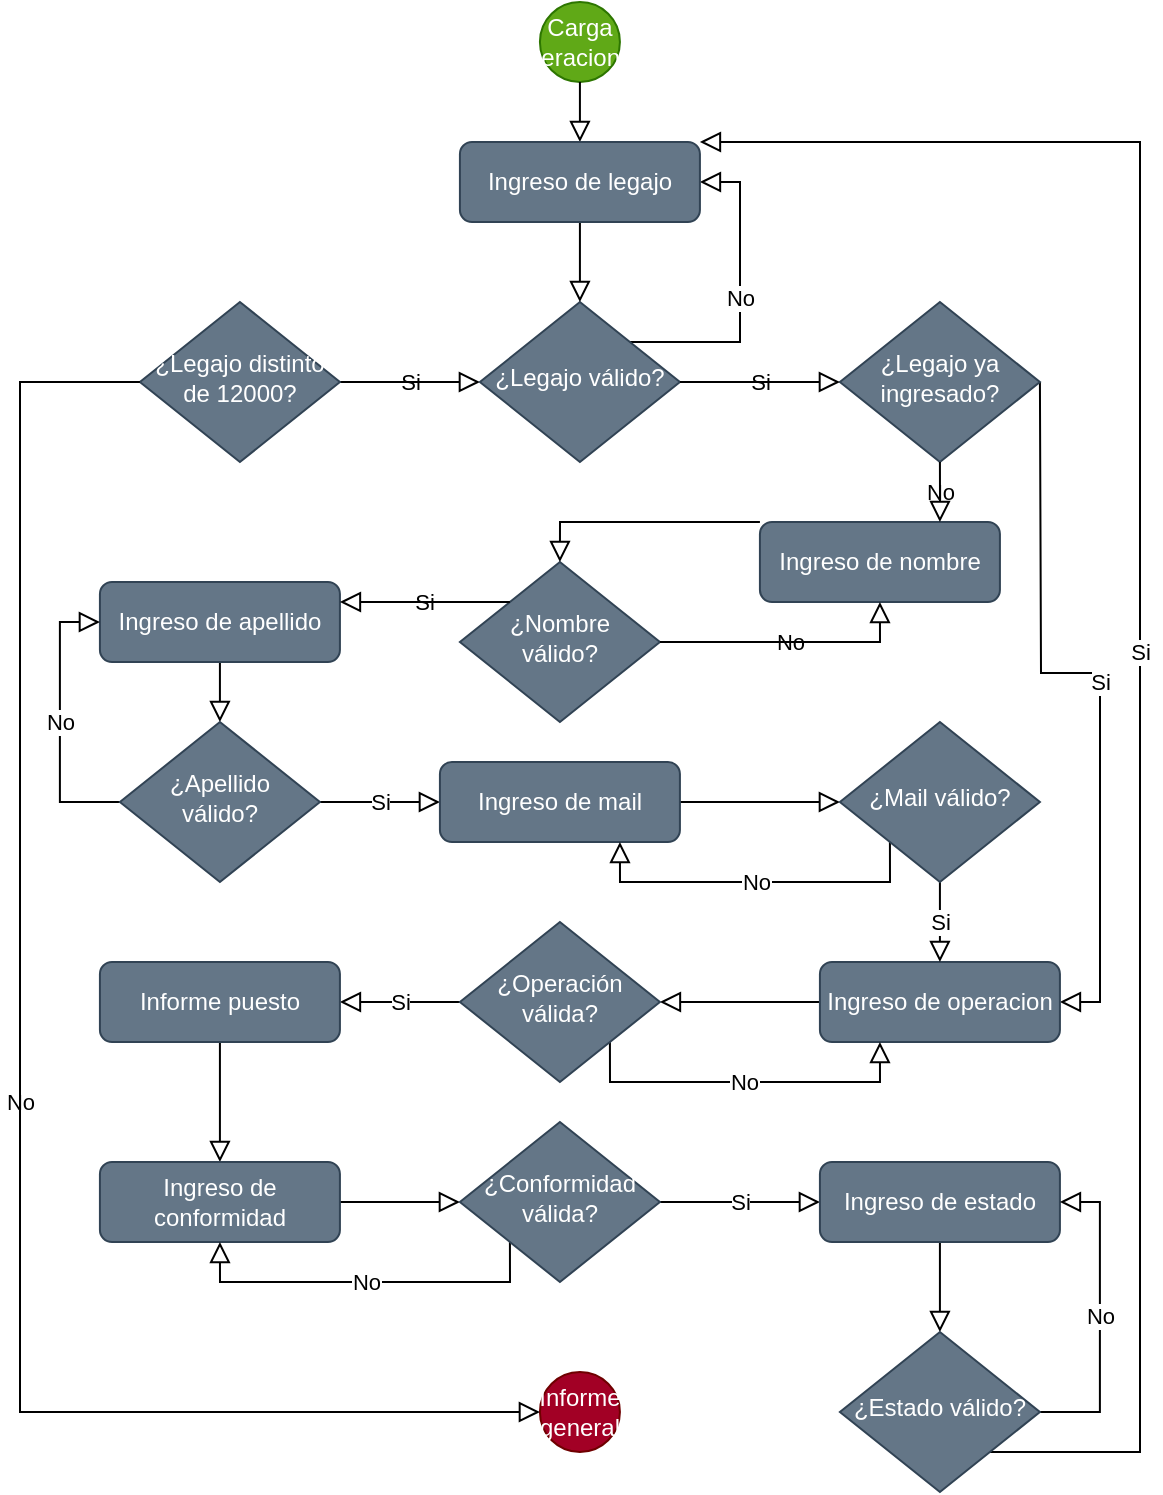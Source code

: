 <mxfile version="24.7.8">
  <diagram id="C5RBs43oDa-KdzZeNtuy" name="Page-1">
    <mxGraphModel dx="1122" dy="698" grid="1" gridSize="10" guides="1" tooltips="1" connect="1" arrows="1" fold="1" page="1" pageScale="1" pageWidth="827" pageHeight="1169" math="0" shadow="0">
      <root>
        <mxCell id="WIyWlLk6GJQsqaUBKTNV-0" />
        <mxCell id="WIyWlLk6GJQsqaUBKTNV-1" parent="WIyWlLk6GJQsqaUBKTNV-0" />
        <mxCell id="WIyWlLk6GJQsqaUBKTNV-2" value="Si" style="rounded=0;html=1;jettySize=auto;orthogonalLoop=1;fontSize=11;endArrow=block;endFill=0;endSize=8;strokeWidth=1;shadow=0;labelBackgroundColor=none;edgeStyle=orthogonalEdgeStyle;" parent="WIyWlLk6GJQsqaUBKTNV-1" edge="1">
          <mxGeometry x="0.006" relative="1" as="geometry">
            <mxPoint x="379.96" y="190" as="sourcePoint" />
            <mxPoint x="449.96" y="190" as="targetPoint" />
            <mxPoint as="offset" />
          </mxGeometry>
        </mxCell>
        <mxCell id="K89lKKA3gyO2oekOYoo0-77" value="No" style="edgeStyle=orthogonalEdgeStyle;rounded=0;orthogonalLoop=1;jettySize=auto;html=1;exitX=1;exitY=0;exitDx=0;exitDy=0;entryX=1;entryY=0.5;entryDx=0;entryDy=0;endSize=8;endArrow=block;endFill=0;" edge="1" parent="WIyWlLk6GJQsqaUBKTNV-1" source="WIyWlLk6GJQsqaUBKTNV-6" target="K89lKKA3gyO2oekOYoo0-72">
          <mxGeometry relative="1" as="geometry">
            <Array as="points">
              <mxPoint x="580" y="170" />
              <mxPoint x="580" y="90" />
            </Array>
          </mxGeometry>
        </mxCell>
        <mxCell id="WIyWlLk6GJQsqaUBKTNV-6" value="&lt;font style=&quot;font-size: 12px;&quot;&gt;¿Legajo válido?&lt;/font&gt;" style="rhombus;whiteSpace=wrap;html=1;shadow=0;fontFamily=Helvetica;fontSize=12;align=center;strokeWidth=1;spacing=6;spacingTop=-4;fillColor=#647687;strokeColor=#314354;fontColor=#ffffff;" parent="WIyWlLk6GJQsqaUBKTNV-1" vertex="1">
          <mxGeometry x="449.96" y="150" width="100" height="80" as="geometry" />
        </mxCell>
        <mxCell id="K89lKKA3gyO2oekOYoo0-0" value="Carga operaciones" style="ellipse;whiteSpace=wrap;html=1;aspect=fixed;fillColor=#60a917;fontColor=#ffffff;strokeColor=#2D7600;" vertex="1" parent="WIyWlLk6GJQsqaUBKTNV-1">
          <mxGeometry x="479.96" width="40" height="40" as="geometry" />
        </mxCell>
        <mxCell id="K89lKKA3gyO2oekOYoo0-2" value="Informe general" style="ellipse;whiteSpace=wrap;html=1;aspect=fixed;fillColor=#a20025;fontColor=#ffffff;strokeColor=#6F0000;" vertex="1" parent="WIyWlLk6GJQsqaUBKTNV-1">
          <mxGeometry x="479.96" y="685" width="40" height="40" as="geometry" />
        </mxCell>
        <mxCell id="K89lKKA3gyO2oekOYoo0-10" value="" style="rounded=0;html=1;jettySize=auto;orthogonalLoop=1;fontSize=11;endArrow=block;endFill=0;endSize=8;strokeWidth=1;shadow=0;labelBackgroundColor=none;edgeStyle=orthogonalEdgeStyle;exitX=0.5;exitY=1;exitDx=0;exitDy=0;entryX=0.5;entryY=0;entryDx=0;entryDy=0;" edge="1" parent="WIyWlLk6GJQsqaUBKTNV-1" source="K89lKKA3gyO2oekOYoo0-0" target="K89lKKA3gyO2oekOYoo0-72">
          <mxGeometry relative="1" as="geometry">
            <mxPoint x="424" y="320" as="sourcePoint" />
            <mxPoint x="424" y="360" as="targetPoint" />
          </mxGeometry>
        </mxCell>
        <mxCell id="K89lKKA3gyO2oekOYoo0-52" value="Si" style="edgeStyle=orthogonalEdgeStyle;rounded=0;orthogonalLoop=1;jettySize=auto;html=1;exitX=1;exitY=0.5;exitDx=0;exitDy=0;entryX=1;entryY=0.5;entryDx=0;entryDy=0;endSize=8;endArrow=block;endFill=0;" edge="1" parent="WIyWlLk6GJQsqaUBKTNV-1" target="K89lKKA3gyO2oekOYoo0-47">
          <mxGeometry relative="1" as="geometry">
            <mxPoint x="729.96" y="190" as="sourcePoint" />
          </mxGeometry>
        </mxCell>
        <mxCell id="K89lKKA3gyO2oekOYoo0-31" value="&lt;font style=&quot;font-size: 12px;&quot;&gt;¿Legajo ya ingresado?&lt;/font&gt;" style="rhombus;whiteSpace=wrap;html=1;shadow=0;fontFamily=Helvetica;fontSize=12;align=center;strokeWidth=1;spacing=6;spacingTop=-4;fillColor=#647687;strokeColor=#314354;fontColor=#ffffff;" vertex="1" parent="WIyWlLk6GJQsqaUBKTNV-1">
          <mxGeometry x="629.96" y="150" width="100" height="80" as="geometry" />
        </mxCell>
        <mxCell id="K89lKKA3gyO2oekOYoo0-33" value="Si" style="rounded=0;html=1;jettySize=auto;orthogonalLoop=1;fontSize=11;endArrow=block;endFill=0;endSize=8;strokeWidth=1;shadow=0;labelBackgroundColor=none;edgeStyle=orthogonalEdgeStyle;exitX=1;exitY=0.5;exitDx=0;exitDy=0;entryX=0;entryY=0.5;entryDx=0;entryDy=0;" edge="1" parent="WIyWlLk6GJQsqaUBKTNV-1">
          <mxGeometry relative="1" as="geometry">
            <mxPoint x="549.96" y="190" as="sourcePoint" />
            <mxPoint x="629.96" y="190" as="targetPoint" />
          </mxGeometry>
        </mxCell>
        <mxCell id="K89lKKA3gyO2oekOYoo0-34" value="I&lt;span style=&quot;background-color: initial;&quot;&gt;ngreso de nombre&lt;/span&gt;" style="rounded=1;whiteSpace=wrap;html=1;fontSize=12;glass=0;strokeWidth=1;shadow=0;fillColor=#647687;strokeColor=#314354;fontColor=#ffffff;" vertex="1" parent="WIyWlLk6GJQsqaUBKTNV-1">
          <mxGeometry x="589.96" y="260" width="120" height="40" as="geometry" />
        </mxCell>
        <mxCell id="K89lKKA3gyO2oekOYoo0-35" value="No" style="rounded=0;html=1;jettySize=auto;orthogonalLoop=1;fontSize=11;endArrow=block;endFill=0;endSize=8;strokeWidth=1;shadow=0;labelBackgroundColor=none;edgeStyle=orthogonalEdgeStyle;exitX=0.5;exitY=1;exitDx=0;exitDy=0;entryX=0.75;entryY=0;entryDx=0;entryDy=0;" edge="1" parent="WIyWlLk6GJQsqaUBKTNV-1" target="K89lKKA3gyO2oekOYoo0-34">
          <mxGeometry relative="1" as="geometry">
            <mxPoint x="679.96" y="230" as="sourcePoint" />
            <mxPoint x="254.91" y="260" as="targetPoint" />
            <Array as="points">
              <mxPoint x="679.96" y="250" />
              <mxPoint x="679.96" y="250" />
            </Array>
          </mxGeometry>
        </mxCell>
        <mxCell id="K89lKKA3gyO2oekOYoo0-36" value="&lt;font style=&quot;font-size: 12px;&quot;&gt;¿Nombre válido?&lt;/font&gt;" style="rhombus;whiteSpace=wrap;html=1;shadow=0;fontFamily=Helvetica;fontSize=12;align=center;strokeWidth=1;spacing=6;spacingTop=-4;fillColor=#647687;strokeColor=#314354;fontColor=#ffffff;" vertex="1" parent="WIyWlLk6GJQsqaUBKTNV-1">
          <mxGeometry x="439.96" y="280" width="100" height="80" as="geometry" />
        </mxCell>
        <mxCell id="K89lKKA3gyO2oekOYoo0-37" value="" style="rounded=0;html=1;jettySize=auto;orthogonalLoop=1;fontSize=11;endArrow=block;endFill=0;endSize=8;strokeWidth=1;shadow=0;labelBackgroundColor=none;edgeStyle=orthogonalEdgeStyle;exitX=0;exitY=0;exitDx=0;exitDy=0;entryX=0.5;entryY=0;entryDx=0;entryDy=0;" edge="1" parent="WIyWlLk6GJQsqaUBKTNV-1" source="K89lKKA3gyO2oekOYoo0-34" target="K89lKKA3gyO2oekOYoo0-36">
          <mxGeometry x="0.011" relative="1" as="geometry">
            <mxPoint x="459.96" y="320" as="sourcePoint" />
            <mxPoint x="349.96" y="320" as="targetPoint" />
            <Array as="points">
              <mxPoint x="489.96" y="260" />
            </Array>
            <mxPoint as="offset" />
          </mxGeometry>
        </mxCell>
        <mxCell id="K89lKKA3gyO2oekOYoo0-38" value="No" style="rounded=0;html=1;jettySize=auto;orthogonalLoop=1;fontSize=11;endArrow=block;endFill=0;endSize=8;strokeWidth=1;shadow=0;labelBackgroundColor=none;edgeStyle=orthogonalEdgeStyle;exitX=1;exitY=0.5;exitDx=0;exitDy=0;entryX=0.5;entryY=1;entryDx=0;entryDy=0;" edge="1" parent="WIyWlLk6GJQsqaUBKTNV-1" source="K89lKKA3gyO2oekOYoo0-36" target="K89lKKA3gyO2oekOYoo0-34">
          <mxGeometry x="0.011" relative="1" as="geometry">
            <mxPoint x="289.96" y="340" as="sourcePoint" />
            <mxPoint x="289.96" y="390" as="targetPoint" />
            <Array as="points" />
            <mxPoint as="offset" />
          </mxGeometry>
        </mxCell>
        <mxCell id="K89lKKA3gyO2oekOYoo0-43" style="edgeStyle=orthogonalEdgeStyle;rounded=0;orthogonalLoop=1;jettySize=auto;html=1;exitX=0.5;exitY=1;exitDx=0;exitDy=0;entryX=0.5;entryY=0;entryDx=0;entryDy=0;endArrow=block;endFill=0;endSize=8;" edge="1" parent="WIyWlLk6GJQsqaUBKTNV-1" source="K89lKKA3gyO2oekOYoo0-39" target="K89lKKA3gyO2oekOYoo0-42">
          <mxGeometry relative="1" as="geometry" />
        </mxCell>
        <mxCell id="K89lKKA3gyO2oekOYoo0-39" value="I&lt;span style=&quot;background-color: initial;&quot;&gt;ngreso de apellido&lt;/span&gt;" style="rounded=1;whiteSpace=wrap;html=1;fontSize=12;glass=0;strokeWidth=1;shadow=0;fillColor=#647687;strokeColor=#314354;fontColor=#ffffff;" vertex="1" parent="WIyWlLk6GJQsqaUBKTNV-1">
          <mxGeometry x="259.96" y="290" width="120" height="40" as="geometry" />
        </mxCell>
        <mxCell id="K89lKKA3gyO2oekOYoo0-41" value="Si" style="rounded=0;html=1;jettySize=auto;orthogonalLoop=1;fontSize=11;endArrow=block;endFill=0;endSize=8;strokeWidth=1;shadow=0;labelBackgroundColor=none;edgeStyle=orthogonalEdgeStyle;exitX=0;exitY=0;exitDx=0;exitDy=0;entryX=1;entryY=0.25;entryDx=0;entryDy=0;" edge="1" parent="WIyWlLk6GJQsqaUBKTNV-1" source="K89lKKA3gyO2oekOYoo0-36" target="K89lKKA3gyO2oekOYoo0-39">
          <mxGeometry x="0.011" relative="1" as="geometry">
            <mxPoint x="289.96" y="340" as="sourcePoint" />
            <mxPoint x="289.96" y="390" as="targetPoint" />
            <Array as="points">
              <mxPoint x="419.96" y="300" />
              <mxPoint x="419.96" y="300" />
            </Array>
            <mxPoint as="offset" />
          </mxGeometry>
        </mxCell>
        <mxCell id="K89lKKA3gyO2oekOYoo0-44" value="No" style="edgeStyle=orthogonalEdgeStyle;rounded=0;orthogonalLoop=1;jettySize=auto;html=1;exitX=0;exitY=0.5;exitDx=0;exitDy=0;entryX=0;entryY=0.5;entryDx=0;entryDy=0;endArrow=block;endFill=0;endSize=8;" edge="1" parent="WIyWlLk6GJQsqaUBKTNV-1" source="K89lKKA3gyO2oekOYoo0-42" target="K89lKKA3gyO2oekOYoo0-39">
          <mxGeometry relative="1" as="geometry">
            <Array as="points">
              <mxPoint x="239.96" y="400" />
              <mxPoint x="239.96" y="310" />
            </Array>
          </mxGeometry>
        </mxCell>
        <mxCell id="K89lKKA3gyO2oekOYoo0-46" value="Si" style="edgeStyle=orthogonalEdgeStyle;rounded=0;orthogonalLoop=1;jettySize=auto;html=1;exitX=1;exitY=0.5;exitDx=0;exitDy=0;endArrow=block;endFill=0;endSize=8;" edge="1" parent="WIyWlLk6GJQsqaUBKTNV-1" source="K89lKKA3gyO2oekOYoo0-42" target="K89lKKA3gyO2oekOYoo0-45">
          <mxGeometry relative="1" as="geometry" />
        </mxCell>
        <mxCell id="K89lKKA3gyO2oekOYoo0-42" value="&lt;font style=&quot;font-size: 12px;&quot;&gt;¿Apellido válido?&lt;/font&gt;" style="rhombus;whiteSpace=wrap;html=1;shadow=0;fontFamily=Helvetica;fontSize=12;align=center;strokeWidth=1;spacing=6;spacingTop=-4;fillColor=#647687;strokeColor=#314354;fontColor=#ffffff;" vertex="1" parent="WIyWlLk6GJQsqaUBKTNV-1">
          <mxGeometry x="269.96" y="360" width="100" height="80" as="geometry" />
        </mxCell>
        <mxCell id="K89lKKA3gyO2oekOYoo0-49" style="edgeStyle=orthogonalEdgeStyle;rounded=0;orthogonalLoop=1;jettySize=auto;html=1;exitX=1;exitY=0.5;exitDx=0;exitDy=0;endSize=8;endArrow=block;endFill=0;" edge="1" parent="WIyWlLk6GJQsqaUBKTNV-1" source="K89lKKA3gyO2oekOYoo0-45" target="K89lKKA3gyO2oekOYoo0-48">
          <mxGeometry relative="1" as="geometry" />
        </mxCell>
        <mxCell id="K89lKKA3gyO2oekOYoo0-45" value="I&lt;span style=&quot;background-color: initial;&quot;&gt;ngreso de mail&lt;/span&gt;" style="rounded=1;whiteSpace=wrap;html=1;fontSize=12;glass=0;strokeWidth=1;shadow=0;fillColor=#647687;strokeColor=#314354;fontColor=#ffffff;" vertex="1" parent="WIyWlLk6GJQsqaUBKTNV-1">
          <mxGeometry x="429.96" y="380" width="120" height="40" as="geometry" />
        </mxCell>
        <mxCell id="K89lKKA3gyO2oekOYoo0-54" style="edgeStyle=orthogonalEdgeStyle;rounded=0;orthogonalLoop=1;jettySize=auto;html=1;exitX=0;exitY=0.5;exitDx=0;exitDy=0;entryX=1;entryY=0.5;entryDx=0;entryDy=0;endSize=8;endArrow=block;endFill=0;" edge="1" parent="WIyWlLk6GJQsqaUBKTNV-1" source="K89lKKA3gyO2oekOYoo0-47" target="K89lKKA3gyO2oekOYoo0-53">
          <mxGeometry relative="1" as="geometry" />
        </mxCell>
        <mxCell id="K89lKKA3gyO2oekOYoo0-47" value="Ingreso de operacion" style="rounded=1;whiteSpace=wrap;html=1;fontSize=12;glass=0;strokeWidth=1;shadow=0;fillColor=#647687;strokeColor=#314354;fontColor=#ffffff;" vertex="1" parent="WIyWlLk6GJQsqaUBKTNV-1">
          <mxGeometry x="619.96" y="480" width="120" height="40" as="geometry" />
        </mxCell>
        <mxCell id="K89lKKA3gyO2oekOYoo0-50" value="No" style="edgeStyle=orthogonalEdgeStyle;rounded=0;orthogonalLoop=1;jettySize=auto;html=1;exitX=0;exitY=1;exitDx=0;exitDy=0;entryX=0.75;entryY=1;entryDx=0;entryDy=0;endSize=8;endArrow=block;endFill=0;" edge="1" parent="WIyWlLk6GJQsqaUBKTNV-1" source="K89lKKA3gyO2oekOYoo0-48" target="K89lKKA3gyO2oekOYoo0-45">
          <mxGeometry relative="1" as="geometry">
            <Array as="points">
              <mxPoint x="654.96" y="440" />
              <mxPoint x="519.96" y="440" />
            </Array>
          </mxGeometry>
        </mxCell>
        <mxCell id="K89lKKA3gyO2oekOYoo0-51" value="Si" style="edgeStyle=orthogonalEdgeStyle;rounded=0;orthogonalLoop=1;jettySize=auto;html=1;exitX=0.5;exitY=1;exitDx=0;exitDy=0;entryX=0.5;entryY=0;entryDx=0;entryDy=0;endSize=8;endArrow=block;endFill=0;" edge="1" parent="WIyWlLk6GJQsqaUBKTNV-1" source="K89lKKA3gyO2oekOYoo0-48" target="K89lKKA3gyO2oekOYoo0-47">
          <mxGeometry relative="1" as="geometry" />
        </mxCell>
        <mxCell id="K89lKKA3gyO2oekOYoo0-48" value="&lt;font style=&quot;font-size: 12px;&quot;&gt;¿Mail válido?&lt;/font&gt;" style="rhombus;whiteSpace=wrap;html=1;shadow=0;fontFamily=Helvetica;fontSize=12;align=center;strokeWidth=1;spacing=6;spacingTop=-4;fillColor=#647687;strokeColor=#314354;fontColor=#ffffff;" vertex="1" parent="WIyWlLk6GJQsqaUBKTNV-1">
          <mxGeometry x="629.96" y="360" width="100" height="80" as="geometry" />
        </mxCell>
        <mxCell id="K89lKKA3gyO2oekOYoo0-55" value="No" style="edgeStyle=orthogonalEdgeStyle;rounded=0;orthogonalLoop=1;jettySize=auto;html=1;exitX=1;exitY=1;exitDx=0;exitDy=0;entryX=0.25;entryY=1;entryDx=0;entryDy=0;endSize=8;endArrow=block;endFill=0;" edge="1" parent="WIyWlLk6GJQsqaUBKTNV-1" source="K89lKKA3gyO2oekOYoo0-53" target="K89lKKA3gyO2oekOYoo0-47">
          <mxGeometry relative="1" as="geometry">
            <Array as="points">
              <mxPoint x="514.96" y="540" />
              <mxPoint x="649.96" y="540" />
            </Array>
          </mxGeometry>
        </mxCell>
        <mxCell id="K89lKKA3gyO2oekOYoo0-57" value="Si" style="edgeStyle=orthogonalEdgeStyle;rounded=0;orthogonalLoop=1;jettySize=auto;html=1;exitX=0;exitY=0.5;exitDx=0;exitDy=0;entryX=1;entryY=0.5;entryDx=0;entryDy=0;strokeWidth=1;endSize=8;endArrow=block;endFill=0;" edge="1" parent="WIyWlLk6GJQsqaUBKTNV-1" source="K89lKKA3gyO2oekOYoo0-53" target="K89lKKA3gyO2oekOYoo0-56">
          <mxGeometry relative="1" as="geometry" />
        </mxCell>
        <mxCell id="K89lKKA3gyO2oekOYoo0-53" value="&lt;font style=&quot;font-size: 12px;&quot;&gt;¿Operación válida?&lt;/font&gt;" style="rhombus;whiteSpace=wrap;html=1;shadow=0;fontFamily=Helvetica;fontSize=12;align=center;strokeWidth=1;spacing=6;spacingTop=-4;fillColor=#647687;strokeColor=#314354;fontColor=#ffffff;" vertex="1" parent="WIyWlLk6GJQsqaUBKTNV-1">
          <mxGeometry x="439.96" y="460" width="100" height="80" as="geometry" />
        </mxCell>
        <mxCell id="K89lKKA3gyO2oekOYoo0-59" style="edgeStyle=orthogonalEdgeStyle;rounded=0;orthogonalLoop=1;jettySize=auto;html=1;exitX=0.5;exitY=1;exitDx=0;exitDy=0;entryX=0.5;entryY=0;entryDx=0;entryDy=0;endSize=8;endArrow=block;endFill=0;" edge="1" parent="WIyWlLk6GJQsqaUBKTNV-1" source="K89lKKA3gyO2oekOYoo0-56" target="K89lKKA3gyO2oekOYoo0-60">
          <mxGeometry relative="1" as="geometry">
            <mxPoint x="320.16" y="560" as="targetPoint" />
          </mxGeometry>
        </mxCell>
        <mxCell id="K89lKKA3gyO2oekOYoo0-56" value="Informe puesto" style="rounded=1;whiteSpace=wrap;html=1;fontSize=12;glass=0;strokeWidth=1;shadow=0;fillColor=#647687;strokeColor=#314354;fontColor=#ffffff;" vertex="1" parent="WIyWlLk6GJQsqaUBKTNV-1">
          <mxGeometry x="259.96" y="480" width="120" height="40" as="geometry" />
        </mxCell>
        <mxCell id="K89lKKA3gyO2oekOYoo0-62" style="edgeStyle=orthogonalEdgeStyle;rounded=0;orthogonalLoop=1;jettySize=auto;html=1;exitX=1;exitY=0.5;exitDx=0;exitDy=0;entryX=0;entryY=0.5;entryDx=0;entryDy=0;endSize=8;endArrow=block;endFill=0;" edge="1" parent="WIyWlLk6GJQsqaUBKTNV-1" source="K89lKKA3gyO2oekOYoo0-60" target="K89lKKA3gyO2oekOYoo0-61">
          <mxGeometry relative="1" as="geometry" />
        </mxCell>
        <mxCell id="K89lKKA3gyO2oekOYoo0-60" value="Ingreso de conformidad" style="rounded=1;whiteSpace=wrap;html=1;fontSize=12;glass=0;strokeWidth=1;shadow=0;fillColor=#647687;strokeColor=#314354;fontColor=#ffffff;" vertex="1" parent="WIyWlLk6GJQsqaUBKTNV-1">
          <mxGeometry x="259.96" y="580" width="120" height="40" as="geometry" />
        </mxCell>
        <mxCell id="K89lKKA3gyO2oekOYoo0-63" value="No" style="edgeStyle=orthogonalEdgeStyle;rounded=0;orthogonalLoop=1;jettySize=auto;html=1;exitX=0;exitY=1;exitDx=0;exitDy=0;entryX=0.5;entryY=1;entryDx=0;entryDy=0;endSize=8;endArrow=block;endFill=0;" edge="1" parent="WIyWlLk6GJQsqaUBKTNV-1" source="K89lKKA3gyO2oekOYoo0-61" target="K89lKKA3gyO2oekOYoo0-60">
          <mxGeometry relative="1" as="geometry">
            <Array as="points">
              <mxPoint x="464.96" y="640" />
              <mxPoint x="319.96" y="640" />
            </Array>
          </mxGeometry>
        </mxCell>
        <mxCell id="K89lKKA3gyO2oekOYoo0-65" value="Si" style="edgeStyle=orthogonalEdgeStyle;rounded=0;orthogonalLoop=1;jettySize=auto;html=1;exitX=1;exitY=0.5;exitDx=0;exitDy=0;entryX=0;entryY=0.5;entryDx=0;entryDy=0;endSize=8;endArrow=block;endFill=0;" edge="1" parent="WIyWlLk6GJQsqaUBKTNV-1" source="K89lKKA3gyO2oekOYoo0-61" target="K89lKKA3gyO2oekOYoo0-64">
          <mxGeometry relative="1" as="geometry" />
        </mxCell>
        <mxCell id="K89lKKA3gyO2oekOYoo0-61" value="&lt;font style=&quot;font-size: 12px;&quot;&gt;¿Conformidad válida?&lt;/font&gt;" style="rhombus;whiteSpace=wrap;html=1;shadow=0;fontFamily=Helvetica;fontSize=12;align=center;strokeWidth=1;spacing=6;spacingTop=-4;fillColor=#647687;strokeColor=#314354;fontColor=#ffffff;" vertex="1" parent="WIyWlLk6GJQsqaUBKTNV-1">
          <mxGeometry x="439.96" y="560" width="100" height="80" as="geometry" />
        </mxCell>
        <mxCell id="K89lKKA3gyO2oekOYoo0-68" style="edgeStyle=orthogonalEdgeStyle;rounded=0;orthogonalLoop=1;jettySize=auto;html=1;exitX=0.5;exitY=1;exitDx=0;exitDy=0;entryX=0.5;entryY=0;entryDx=0;entryDy=0;endSize=8;endArrow=block;endFill=0;" edge="1" parent="WIyWlLk6GJQsqaUBKTNV-1" source="K89lKKA3gyO2oekOYoo0-64" target="K89lKKA3gyO2oekOYoo0-67">
          <mxGeometry relative="1" as="geometry" />
        </mxCell>
        <mxCell id="K89lKKA3gyO2oekOYoo0-64" value="Ingreso de estado" style="rounded=1;whiteSpace=wrap;html=1;fontSize=12;glass=0;strokeWidth=1;shadow=0;fillColor=#647687;strokeColor=#314354;fontColor=#ffffff;" vertex="1" parent="WIyWlLk6GJQsqaUBKTNV-1">
          <mxGeometry x="619.96" y="580" width="120" height="40" as="geometry" />
        </mxCell>
        <mxCell id="K89lKKA3gyO2oekOYoo0-69" value="No" style="edgeStyle=orthogonalEdgeStyle;rounded=0;orthogonalLoop=1;jettySize=auto;html=1;exitX=1;exitY=0.5;exitDx=0;exitDy=0;entryX=1;entryY=0.5;entryDx=0;entryDy=0;endSize=8;endArrow=block;endFill=0;" edge="1" parent="WIyWlLk6GJQsqaUBKTNV-1" source="K89lKKA3gyO2oekOYoo0-67" target="K89lKKA3gyO2oekOYoo0-64">
          <mxGeometry relative="1" as="geometry">
            <Array as="points">
              <mxPoint x="759.96" y="705" />
              <mxPoint x="759.96" y="600" />
            </Array>
          </mxGeometry>
        </mxCell>
        <mxCell id="K89lKKA3gyO2oekOYoo0-78" value="Si" style="edgeStyle=orthogonalEdgeStyle;rounded=0;orthogonalLoop=1;jettySize=auto;html=1;exitX=1;exitY=1;exitDx=0;exitDy=0;entryX=1;entryY=0;entryDx=0;entryDy=0;endArrow=block;endFill=0;endSize=8;" edge="1" parent="WIyWlLk6GJQsqaUBKTNV-1" source="K89lKKA3gyO2oekOYoo0-67" target="K89lKKA3gyO2oekOYoo0-72">
          <mxGeometry relative="1" as="geometry">
            <mxPoint x="800" y="70" as="targetPoint" />
            <Array as="points">
              <mxPoint x="780" y="725" />
              <mxPoint x="780" y="70" />
            </Array>
          </mxGeometry>
        </mxCell>
        <mxCell id="K89lKKA3gyO2oekOYoo0-67" value="¿Estado válido?" style="rhombus;whiteSpace=wrap;html=1;shadow=0;fontFamily=Helvetica;fontSize=12;align=center;strokeWidth=1;spacing=6;spacingTop=-4;fillColor=#647687;strokeColor=#314354;fontColor=#ffffff;" vertex="1" parent="WIyWlLk6GJQsqaUBKTNV-1">
          <mxGeometry x="629.96" y="665" width="100" height="80" as="geometry" />
        </mxCell>
        <mxCell id="K89lKKA3gyO2oekOYoo0-76" style="edgeStyle=orthogonalEdgeStyle;rounded=0;orthogonalLoop=1;jettySize=auto;html=1;exitX=0.5;exitY=1;exitDx=0;exitDy=0;entryX=0.5;entryY=0;entryDx=0;entryDy=0;endArrow=block;endFill=0;endSize=8;" edge="1" parent="WIyWlLk6GJQsqaUBKTNV-1" source="K89lKKA3gyO2oekOYoo0-72" target="WIyWlLk6GJQsqaUBKTNV-6">
          <mxGeometry relative="1" as="geometry" />
        </mxCell>
        <mxCell id="K89lKKA3gyO2oekOYoo0-72" value="I&lt;span style=&quot;background-color: initial;&quot;&gt;ngreso de legajo&lt;/span&gt;" style="rounded=1;whiteSpace=wrap;html=1;fontSize=12;glass=0;strokeWidth=1;shadow=0;fillColor=#647687;strokeColor=#314354;fontColor=#ffffff;" vertex="1" parent="WIyWlLk6GJQsqaUBKTNV-1">
          <mxGeometry x="439.96" y="70" width="120" height="40" as="geometry" />
        </mxCell>
        <mxCell id="K89lKKA3gyO2oekOYoo0-73" value="&lt;font style=&quot;font-size: 12px;&quot;&gt;¿Legajo distinto de 12000?&lt;/font&gt;" style="rhombus;whiteSpace=wrap;html=1;shadow=0;fontFamily=Helvetica;fontSize=12;align=center;strokeWidth=1;spacing=6;spacingTop=-4;fillColor=#647687;strokeColor=#314354;fontColor=#ffffff;" vertex="1" parent="WIyWlLk6GJQsqaUBKTNV-1">
          <mxGeometry x="279.96" y="150" width="100" height="80" as="geometry" />
        </mxCell>
        <mxCell id="K89lKKA3gyO2oekOYoo0-75" value="No" style="rounded=0;html=1;jettySize=auto;orthogonalLoop=1;fontSize=11;endArrow=block;endFill=0;endSize=8;strokeWidth=1;shadow=0;labelBackgroundColor=none;edgeStyle=orthogonalEdgeStyle;exitX=0;exitY=0.5;exitDx=0;exitDy=0;entryX=0;entryY=0.5;entryDx=0;entryDy=0;" edge="1" parent="WIyWlLk6GJQsqaUBKTNV-1" source="K89lKKA3gyO2oekOYoo0-73" target="K89lKKA3gyO2oekOYoo0-2">
          <mxGeometry x="0.006" relative="1" as="geometry">
            <mxPoint x="160.0" y="220" as="sourcePoint" />
            <mxPoint x="230.0" y="220" as="targetPoint" />
            <Array as="points">
              <mxPoint x="220" y="190" />
              <mxPoint x="220" y="705" />
            </Array>
            <mxPoint as="offset" />
          </mxGeometry>
        </mxCell>
      </root>
    </mxGraphModel>
  </diagram>
</mxfile>

